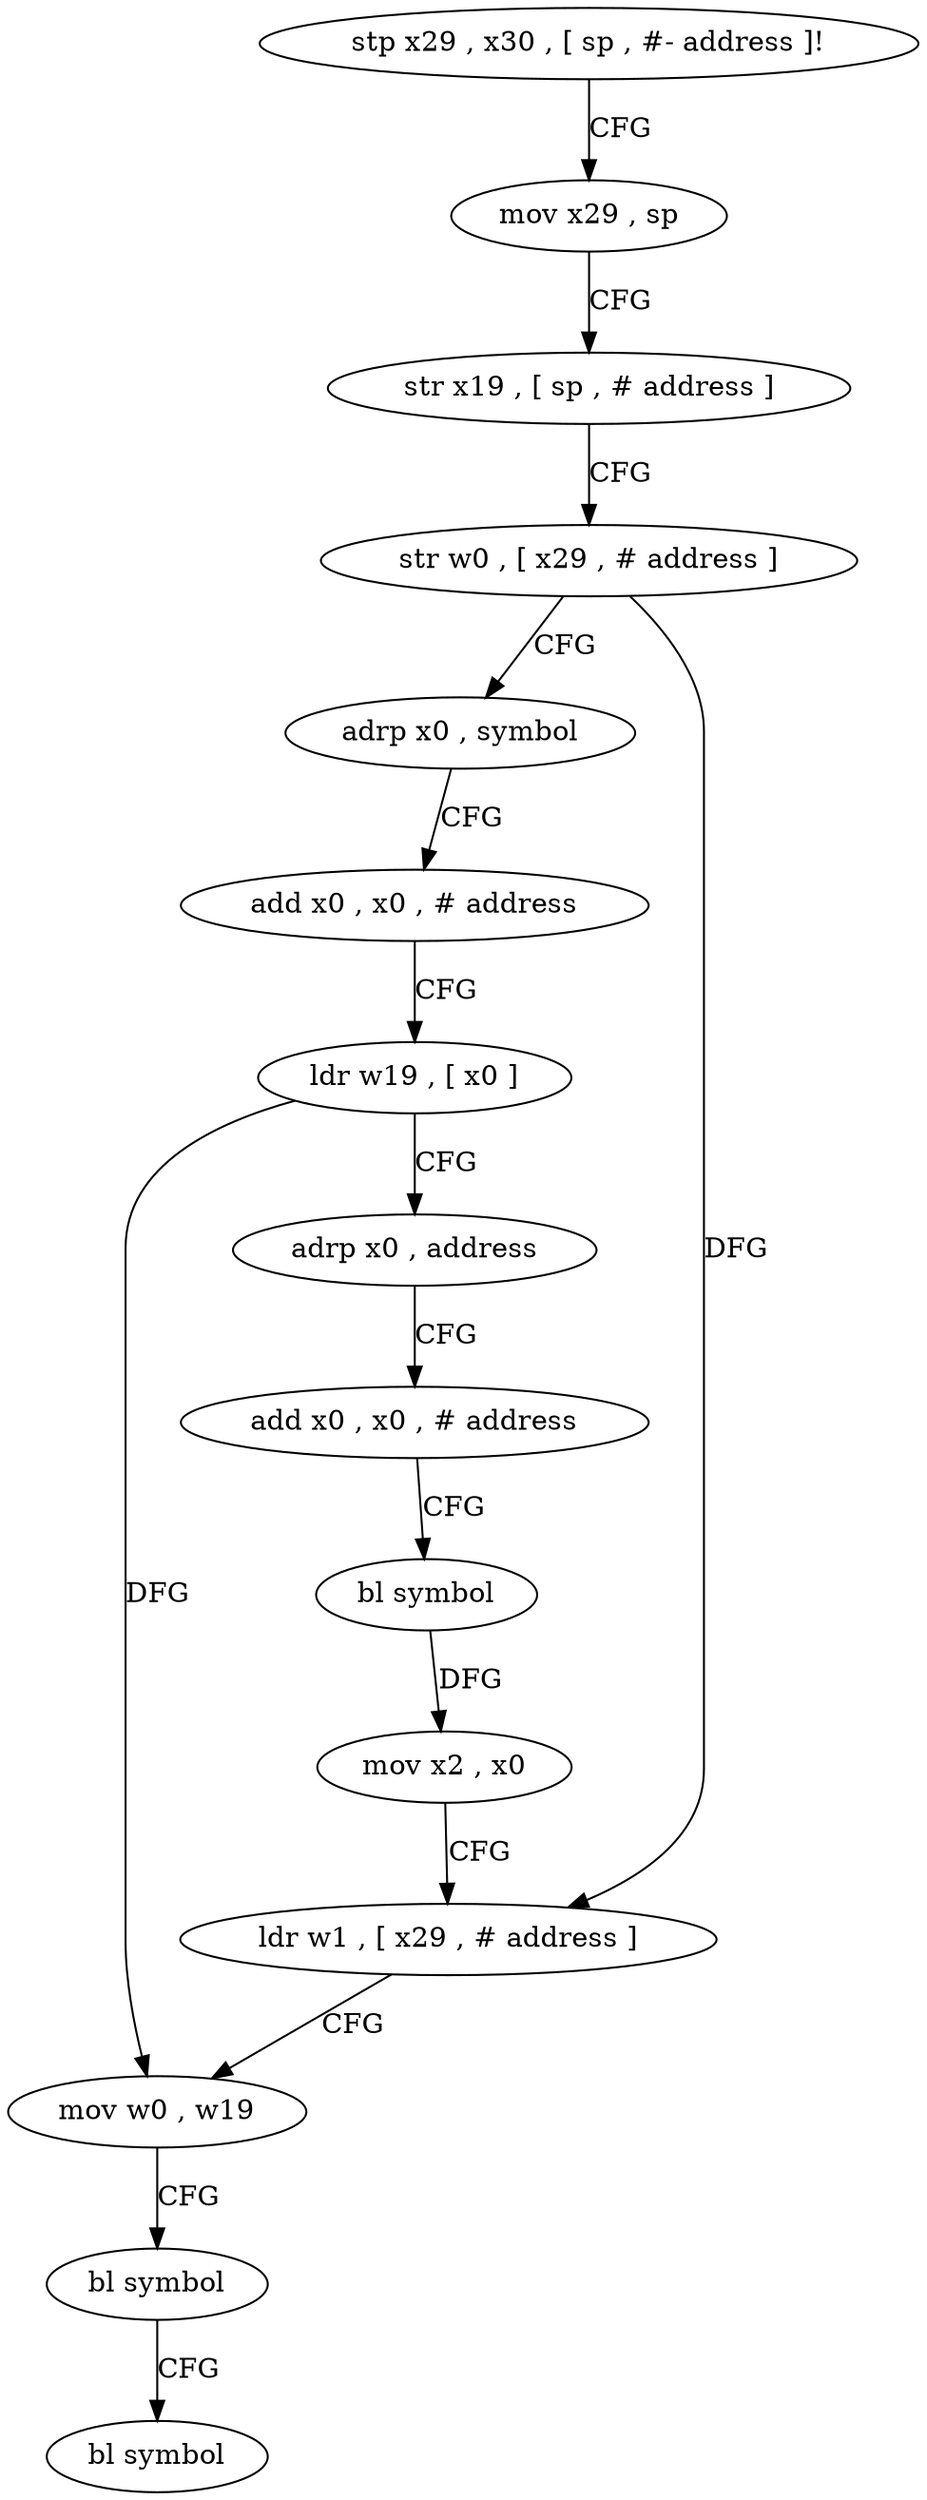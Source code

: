 digraph "func" {
"4340040" [label = "stp x29 , x30 , [ sp , #- address ]!" ]
"4340044" [label = "mov x29 , sp" ]
"4340048" [label = "str x19 , [ sp , # address ]" ]
"4340052" [label = "str w0 , [ x29 , # address ]" ]
"4340056" [label = "adrp x0 , symbol" ]
"4340060" [label = "add x0 , x0 , # address" ]
"4340064" [label = "ldr w19 , [ x0 ]" ]
"4340068" [label = "adrp x0 , address" ]
"4340072" [label = "add x0 , x0 , # address" ]
"4340076" [label = "bl symbol" ]
"4340080" [label = "mov x2 , x0" ]
"4340084" [label = "ldr w1 , [ x29 , # address ]" ]
"4340088" [label = "mov w0 , w19" ]
"4340092" [label = "bl symbol" ]
"4340096" [label = "bl symbol" ]
"4340040" -> "4340044" [ label = "CFG" ]
"4340044" -> "4340048" [ label = "CFG" ]
"4340048" -> "4340052" [ label = "CFG" ]
"4340052" -> "4340056" [ label = "CFG" ]
"4340052" -> "4340084" [ label = "DFG" ]
"4340056" -> "4340060" [ label = "CFG" ]
"4340060" -> "4340064" [ label = "CFG" ]
"4340064" -> "4340068" [ label = "CFG" ]
"4340064" -> "4340088" [ label = "DFG" ]
"4340068" -> "4340072" [ label = "CFG" ]
"4340072" -> "4340076" [ label = "CFG" ]
"4340076" -> "4340080" [ label = "DFG" ]
"4340080" -> "4340084" [ label = "CFG" ]
"4340084" -> "4340088" [ label = "CFG" ]
"4340088" -> "4340092" [ label = "CFG" ]
"4340092" -> "4340096" [ label = "CFG" ]
}

